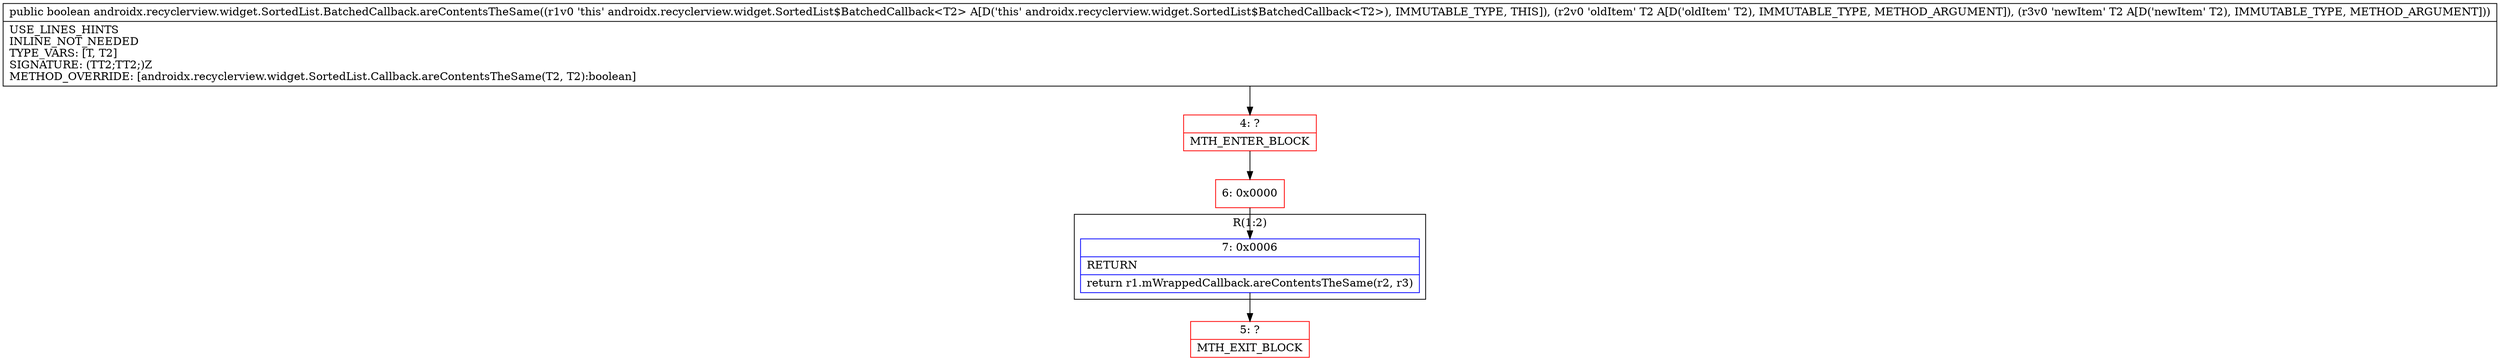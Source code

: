 digraph "CFG forandroidx.recyclerview.widget.SortedList.BatchedCallback.areContentsTheSame(Ljava\/lang\/Object;Ljava\/lang\/Object;)Z" {
subgraph cluster_Region_581130915 {
label = "R(1:2)";
node [shape=record,color=blue];
Node_7 [shape=record,label="{7\:\ 0x0006|RETURN\l|return r1.mWrappedCallback.areContentsTheSame(r2, r3)\l}"];
}
Node_4 [shape=record,color=red,label="{4\:\ ?|MTH_ENTER_BLOCK\l}"];
Node_6 [shape=record,color=red,label="{6\:\ 0x0000}"];
Node_5 [shape=record,color=red,label="{5\:\ ?|MTH_EXIT_BLOCK\l}"];
MethodNode[shape=record,label="{public boolean androidx.recyclerview.widget.SortedList.BatchedCallback.areContentsTheSame((r1v0 'this' androidx.recyclerview.widget.SortedList$BatchedCallback\<T2\> A[D('this' androidx.recyclerview.widget.SortedList$BatchedCallback\<T2\>), IMMUTABLE_TYPE, THIS]), (r2v0 'oldItem' T2 A[D('oldItem' T2), IMMUTABLE_TYPE, METHOD_ARGUMENT]), (r3v0 'newItem' T2 A[D('newItem' T2), IMMUTABLE_TYPE, METHOD_ARGUMENT]))  | USE_LINES_HINTS\lINLINE_NOT_NEEDED\lTYPE_VARS: [T, T2]\lSIGNATURE: (TT2;TT2;)Z\lMETHOD_OVERRIDE: [androidx.recyclerview.widget.SortedList.Callback.areContentsTheSame(T2, T2):boolean]\l}"];
MethodNode -> Node_4;Node_7 -> Node_5;
Node_4 -> Node_6;
Node_6 -> Node_7;
}

